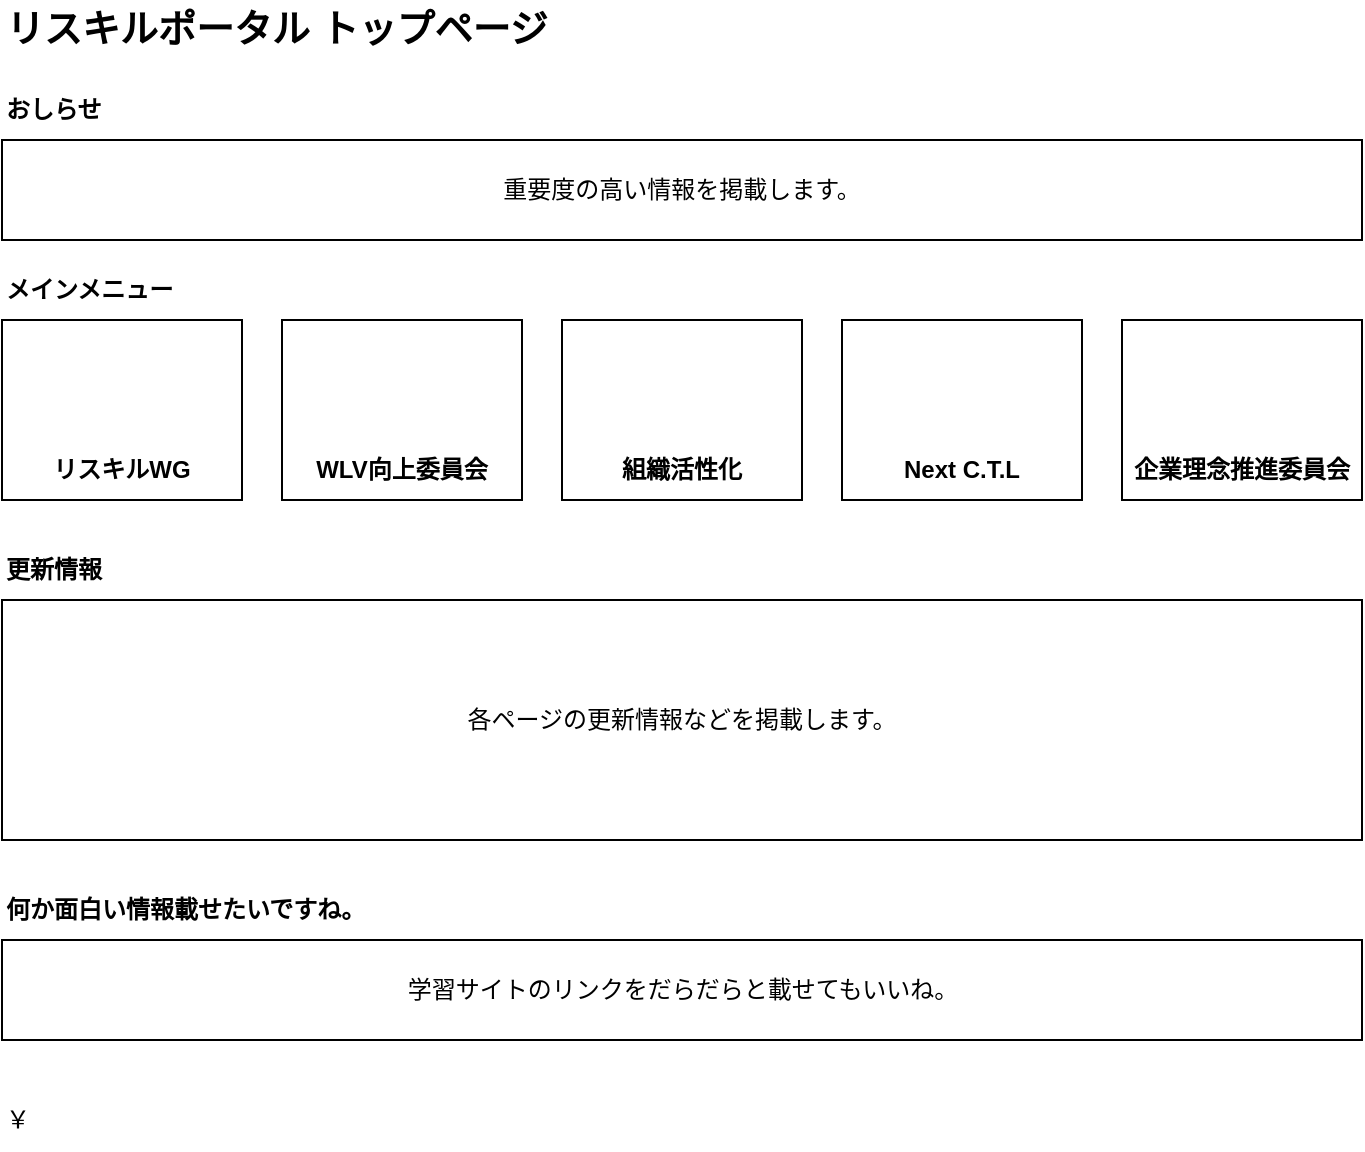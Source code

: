 <mxfile version="27.2.0" pages="2">
  <diagram name="メインページ" id="wMeUEnmld4QScc9gEmDQ">
    <mxGraphModel dx="1198" dy="809" grid="1" gridSize="10" guides="1" tooltips="1" connect="1" arrows="1" fold="1" page="1" pageScale="1" pageWidth="827" pageHeight="1169" math="0" shadow="0">
      <root>
        <mxCell id="0" />
        <mxCell id="1" parent="0" />
        <mxCell id="FedPMPM-3f4tM0Vr6WgK-1" value="リスキルポータル トップページ" style="text;html=1;align=left;verticalAlign=middle;whiteSpace=wrap;rounded=0;fontSize=19;fontStyle=1" parent="1" vertex="1">
          <mxGeometry x="40" y="40" width="300" height="30" as="geometry" />
        </mxCell>
        <mxCell id="FedPMPM-3f4tM0Vr6WgK-2" value="メインメニュー" style="text;html=1;align=left;verticalAlign=middle;whiteSpace=wrap;rounded=0;fontSize=12;fontStyle=1" parent="1" vertex="1">
          <mxGeometry x="40" y="170" width="240" height="30" as="geometry" />
        </mxCell>
        <mxCell id="FedPMPM-3f4tM0Vr6WgK-3" value="" style="rounded=0;whiteSpace=wrap;html=1;" parent="1" vertex="1">
          <mxGeometry x="40" y="200" width="120" height="90" as="geometry" />
        </mxCell>
        <mxCell id="FedPMPM-3f4tM0Vr6WgK-4" value="" style="rounded=0;whiteSpace=wrap;html=1;" parent="1" vertex="1">
          <mxGeometry x="180" y="200" width="120" height="90" as="geometry" />
        </mxCell>
        <mxCell id="FedPMPM-3f4tM0Vr6WgK-5" value="" style="rounded=0;whiteSpace=wrap;html=1;" parent="1" vertex="1">
          <mxGeometry x="320" y="200" width="120" height="90" as="geometry" />
        </mxCell>
        <mxCell id="FedPMPM-3f4tM0Vr6WgK-6" value="" style="rounded=0;whiteSpace=wrap;html=1;" parent="1" vertex="1">
          <mxGeometry x="460" y="200" width="120" height="90" as="geometry" />
        </mxCell>
        <mxCell id="FedPMPM-3f4tM0Vr6WgK-7" value="" style="rounded=0;whiteSpace=wrap;html=1;" parent="1" vertex="1">
          <mxGeometry x="600" y="200" width="120" height="90" as="geometry" />
        </mxCell>
        <mxCell id="FedPMPM-3f4tM0Vr6WgK-9" value="リスキルWG" style="text;html=1;align=center;verticalAlign=middle;whiteSpace=wrap;rounded=0;fontSize=12;fontStyle=1" parent="1" vertex="1">
          <mxGeometry x="40" y="260" width="120" height="30" as="geometry" />
        </mxCell>
        <mxCell id="FedPMPM-3f4tM0Vr6WgK-10" value="WLV向上委員会" style="text;html=1;align=center;verticalAlign=middle;whiteSpace=wrap;rounded=0;fontSize=12;fontStyle=1" parent="1" vertex="1">
          <mxGeometry x="180" y="260" width="120" height="30" as="geometry" />
        </mxCell>
        <mxCell id="FedPMPM-3f4tM0Vr6WgK-11" value="組織活性化" style="text;html=1;align=center;verticalAlign=middle;whiteSpace=wrap;rounded=0;fontSize=12;fontStyle=1" parent="1" vertex="1">
          <mxGeometry x="320" y="260" width="120" height="30" as="geometry" />
        </mxCell>
        <mxCell id="FedPMPM-3f4tM0Vr6WgK-12" value="Next C.T.L" style="text;html=1;align=center;verticalAlign=middle;whiteSpace=wrap;rounded=0;fontSize=12;fontStyle=1" parent="1" vertex="1">
          <mxGeometry x="460" y="260" width="120" height="30" as="geometry" />
        </mxCell>
        <mxCell id="FedPMPM-3f4tM0Vr6WgK-13" value="企業理念推進委員会" style="text;html=1;align=center;verticalAlign=middle;whiteSpace=wrap;rounded=0;fontSize=12;fontStyle=1" parent="1" vertex="1">
          <mxGeometry x="600" y="260" width="120" height="30" as="geometry" />
        </mxCell>
        <mxCell id="FedPMPM-3f4tM0Vr6WgK-14" value="更新情報" style="text;html=1;align=left;verticalAlign=middle;whiteSpace=wrap;rounded=0;fontSize=12;fontStyle=1" parent="1" vertex="1">
          <mxGeometry x="40" y="310" width="120" height="30" as="geometry" />
        </mxCell>
        <mxCell id="FedPMPM-3f4tM0Vr6WgK-15" value="" style="rounded=0;whiteSpace=wrap;html=1;" parent="1" vertex="1">
          <mxGeometry x="40" y="340" width="680" height="120" as="geometry" />
        </mxCell>
        <mxCell id="FedPMPM-3f4tM0Vr6WgK-16" value="おしらせ" style="text;html=1;align=left;verticalAlign=middle;whiteSpace=wrap;rounded=0;fontSize=12;fontStyle=1" parent="1" vertex="1">
          <mxGeometry x="40" y="80" width="240" height="30" as="geometry" />
        </mxCell>
        <mxCell id="FedPMPM-3f4tM0Vr6WgK-17" value="" style="rounded=0;whiteSpace=wrap;html=1;" parent="1" vertex="1">
          <mxGeometry x="40" y="110" width="680" height="50" as="geometry" />
        </mxCell>
        <mxCell id="oiv-4dMFuAl-StK903SG-1" value="各ページの更新情報などを掲載します。" style="text;html=1;align=center;verticalAlign=middle;whiteSpace=wrap;rounded=0;" vertex="1" parent="1">
          <mxGeometry x="265" y="385" width="230" height="30" as="geometry" />
        </mxCell>
        <mxCell id="oiv-4dMFuAl-StK903SG-2" value="重要度の高い情報を掲載します。" style="text;html=1;align=center;verticalAlign=middle;whiteSpace=wrap;rounded=0;" vertex="1" parent="1">
          <mxGeometry x="265" y="120" width="230" height="30" as="geometry" />
        </mxCell>
        <mxCell id="oiv-4dMFuAl-StK903SG-3" value="何か面白い情報載せたいですね。" style="text;html=1;align=left;verticalAlign=middle;whiteSpace=wrap;rounded=0;fontSize=12;fontStyle=1" vertex="1" parent="1">
          <mxGeometry x="40" y="480" width="240" height="30" as="geometry" />
        </mxCell>
        <mxCell id="oiv-4dMFuAl-StK903SG-4" value="" style="rounded=0;whiteSpace=wrap;html=1;" vertex="1" parent="1">
          <mxGeometry x="40" y="510" width="680" height="50" as="geometry" />
        </mxCell>
        <mxCell id="oiv-4dMFuAl-StK903SG-5" value="学習サイトのリンクをだらだらと載せてもいいね。" style="text;html=1;align=center;verticalAlign=middle;whiteSpace=wrap;rounded=0;" vertex="1" parent="1">
          <mxGeometry x="212.5" y="520" width="335" height="30" as="geometry" />
        </mxCell>
        <mxCell id="oiv-4dMFuAl-StK903SG-6" value="￥" style="text;html=1;align=left;verticalAlign=middle;whiteSpace=wrap;rounded=0;" vertex="1" parent="1">
          <mxGeometry x="40" y="585" width="335" height="30" as="geometry" />
        </mxCell>
      </root>
    </mxGraphModel>
  </diagram>
  <diagram id="KC0oikg14A7N1GVqcF_b" name="リスキルサイト">
    <mxGraphModel dx="1018" dy="688" grid="1" gridSize="10" guides="1" tooltips="1" connect="1" arrows="1" fold="1" page="1" pageScale="1" pageWidth="827" pageHeight="1169" math="0" shadow="0">
      <root>
        <mxCell id="0" />
        <mxCell id="1" parent="0" />
        <mxCell id="DO2PiSeSNPy9GDb11soI-1" value="リスキルWG - トップページ" style="text;html=1;align=left;verticalAlign=middle;whiteSpace=wrap;rounded=0;fontSize=19;fontStyle=1" vertex="1" parent="1">
          <mxGeometry x="40" y="40" width="300" height="30" as="geometry" />
        </mxCell>
        <mxCell id="DO2PiSeSNPy9GDb11soI-2" value="メインメニュー" style="text;html=1;align=left;verticalAlign=middle;whiteSpace=wrap;rounded=0;fontSize=12;fontStyle=1" vertex="1" parent="1">
          <mxGeometry x="40" y="170" width="240" height="30" as="geometry" />
        </mxCell>
        <mxCell id="DO2PiSeSNPy9GDb11soI-3" value="" style="rounded=0;whiteSpace=wrap;html=1;" vertex="1" parent="1">
          <mxGeometry x="40" y="200" width="120" height="90" as="geometry" />
        </mxCell>
        <mxCell id="DO2PiSeSNPy9GDb11soI-4" value="" style="rounded=0;whiteSpace=wrap;html=1;" vertex="1" parent="1">
          <mxGeometry x="180" y="200" width="120" height="90" as="geometry" />
        </mxCell>
        <mxCell id="DO2PiSeSNPy9GDb11soI-5" value="" style="rounded=0;whiteSpace=wrap;html=1;" vertex="1" parent="1">
          <mxGeometry x="320" y="200" width="120" height="90" as="geometry" />
        </mxCell>
        <mxCell id="DO2PiSeSNPy9GDb11soI-6" value="" style="rounded=0;whiteSpace=wrap;html=1;" vertex="1" parent="1">
          <mxGeometry x="460" y="200" width="120" height="90" as="geometry" />
        </mxCell>
        <mxCell id="DO2PiSeSNPy9GDb11soI-7" value="" style="rounded=0;whiteSpace=wrap;html=1;" vertex="1" parent="1">
          <mxGeometry x="600" y="200" width="120" height="90" as="geometry" />
        </mxCell>
        <mxCell id="DO2PiSeSNPy9GDb11soI-8" value="リスキルメンバー紹介" style="text;html=1;align=left;verticalAlign=middle;whiteSpace=wrap;rounded=0;fontSize=12;fontStyle=1" vertex="1" parent="1">
          <mxGeometry x="40" y="560" width="240" height="30" as="geometry" />
        </mxCell>
        <mxCell id="DO2PiSeSNPy9GDb11soI-9" value="リスキルWG" style="text;html=1;align=center;verticalAlign=middle;whiteSpace=wrap;rounded=0;fontSize=12;fontStyle=1" vertex="1" parent="1">
          <mxGeometry x="40" y="260" width="120" height="30" as="geometry" />
        </mxCell>
        <mxCell id="DO2PiSeSNPy9GDb11soI-10" value="WLV向上委員会" style="text;html=1;align=center;verticalAlign=middle;whiteSpace=wrap;rounded=0;fontSize=12;fontStyle=1" vertex="1" parent="1">
          <mxGeometry x="180" y="260" width="120" height="30" as="geometry" />
        </mxCell>
        <mxCell id="DO2PiSeSNPy9GDb11soI-11" value="組織活性化" style="text;html=1;align=center;verticalAlign=middle;whiteSpace=wrap;rounded=0;fontSize=12;fontStyle=1" vertex="1" parent="1">
          <mxGeometry x="320" y="260" width="120" height="30" as="geometry" />
        </mxCell>
        <mxCell id="DO2PiSeSNPy9GDb11soI-12" value="Next C.T.L" style="text;html=1;align=center;verticalAlign=middle;whiteSpace=wrap;rounded=0;fontSize=12;fontStyle=1" vertex="1" parent="1">
          <mxGeometry x="460" y="260" width="120" height="30" as="geometry" />
        </mxCell>
        <mxCell id="DO2PiSeSNPy9GDb11soI-13" value="企業理念推進委員会" style="text;html=1;align=center;verticalAlign=middle;whiteSpace=wrap;rounded=0;fontSize=12;fontStyle=1" vertex="1" parent="1">
          <mxGeometry x="600" y="260" width="120" height="30" as="geometry" />
        </mxCell>
        <mxCell id="DO2PiSeSNPy9GDb11soI-14" value="更新情報" style="text;html=1;align=left;verticalAlign=middle;whiteSpace=wrap;rounded=0;fontSize=12;fontStyle=1" vertex="1" parent="1">
          <mxGeometry x="40" y="310" width="120" height="30" as="geometry" />
        </mxCell>
        <mxCell id="DO2PiSeSNPy9GDb11soI-15" value="" style="rounded=0;whiteSpace=wrap;html=1;" vertex="1" parent="1">
          <mxGeometry x="40" y="340" width="680" height="120" as="geometry" />
        </mxCell>
        <mxCell id="DO2PiSeSNPy9GDb11soI-16" value="おしらせ" style="text;html=1;align=left;verticalAlign=middle;whiteSpace=wrap;rounded=0;fontSize=12;fontStyle=1" vertex="1" parent="1">
          <mxGeometry x="40" y="80" width="240" height="30" as="geometry" />
        </mxCell>
        <mxCell id="DO2PiSeSNPy9GDb11soI-17" value="" style="rounded=0;whiteSpace=wrap;html=1;" vertex="1" parent="1">
          <mxGeometry x="40" y="110" width="680" height="50" as="geometry" />
        </mxCell>
        <mxCell id="DO2PiSeSNPy9GDb11soI-18" value="" style="rounded=0;whiteSpace=wrap;html=1;" vertex="1" parent="1">
          <mxGeometry x="40" y="590" width="120" height="90" as="geometry" />
        </mxCell>
        <mxCell id="DO2PiSeSNPy9GDb11soI-19" value="" style="rounded=0;whiteSpace=wrap;html=1;" vertex="1" parent="1">
          <mxGeometry x="180" y="590" width="120" height="90" as="geometry" />
        </mxCell>
        <mxCell id="DO2PiSeSNPy9GDb11soI-20" value="" style="rounded=0;whiteSpace=wrap;html=1;" vertex="1" parent="1">
          <mxGeometry x="320" y="590" width="120" height="90" as="geometry" />
        </mxCell>
        <mxCell id="DO2PiSeSNPy9GDb11soI-21" value="" style="rounded=0;whiteSpace=wrap;html=1;" vertex="1" parent="1">
          <mxGeometry x="460" y="590" width="120" height="90" as="geometry" />
        </mxCell>
        <mxCell id="DO2PiSeSNPy9GDb11soI-22" value="" style="rounded=0;whiteSpace=wrap;html=1;" vertex="1" parent="1">
          <mxGeometry x="600" y="590" width="120" height="90" as="geometry" />
        </mxCell>
        <mxCell id="DO2PiSeSNPy9GDb11soI-23" value="リスキルWG" style="text;html=1;align=center;verticalAlign=middle;whiteSpace=wrap;rounded=0;fontSize=12;fontStyle=1" vertex="1" parent="1">
          <mxGeometry x="40" y="650" width="120" height="30" as="geometry" />
        </mxCell>
        <mxCell id="DO2PiSeSNPy9GDb11soI-24" value="WLV向上委員会" style="text;html=1;align=center;verticalAlign=middle;whiteSpace=wrap;rounded=0;fontSize=12;fontStyle=1" vertex="1" parent="1">
          <mxGeometry x="180" y="650" width="120" height="30" as="geometry" />
        </mxCell>
        <mxCell id="DO2PiSeSNPy9GDb11soI-25" value="組織活性化" style="text;html=1;align=center;verticalAlign=middle;whiteSpace=wrap;rounded=0;fontSize=12;fontStyle=1" vertex="1" parent="1">
          <mxGeometry x="320" y="650" width="120" height="30" as="geometry" />
        </mxCell>
        <mxCell id="DO2PiSeSNPy9GDb11soI-26" value="Next C.T.L" style="text;html=1;align=center;verticalAlign=middle;whiteSpace=wrap;rounded=0;fontSize=12;fontStyle=1" vertex="1" parent="1">
          <mxGeometry x="460" y="650" width="120" height="30" as="geometry" />
        </mxCell>
        <mxCell id="DO2PiSeSNPy9GDb11soI-27" value="企業理念推進委員会" style="text;html=1;align=center;verticalAlign=middle;whiteSpace=wrap;rounded=0;fontSize=12;fontStyle=1" vertex="1" parent="1">
          <mxGeometry x="600" y="650" width="120" height="30" as="geometry" />
        </mxCell>
        <mxCell id="DO2PiSeSNPy9GDb11soI-28" value="各ページの更新情報などを掲載します。" style="text;html=1;align=center;verticalAlign=middle;whiteSpace=wrap;rounded=0;" vertex="1" parent="1">
          <mxGeometry x="260" y="385" width="230" height="30" as="geometry" />
        </mxCell>
        <mxCell id="DO2PiSeSNPy9GDb11soI-29" value="重要度の高い情報を掲載します。" style="text;html=1;align=center;verticalAlign=middle;whiteSpace=wrap;rounded=0;" vertex="1" parent="1">
          <mxGeometry x="260" y="120" width="230" height="30" as="geometry" />
        </mxCell>
      </root>
    </mxGraphModel>
  </diagram>
</mxfile>
